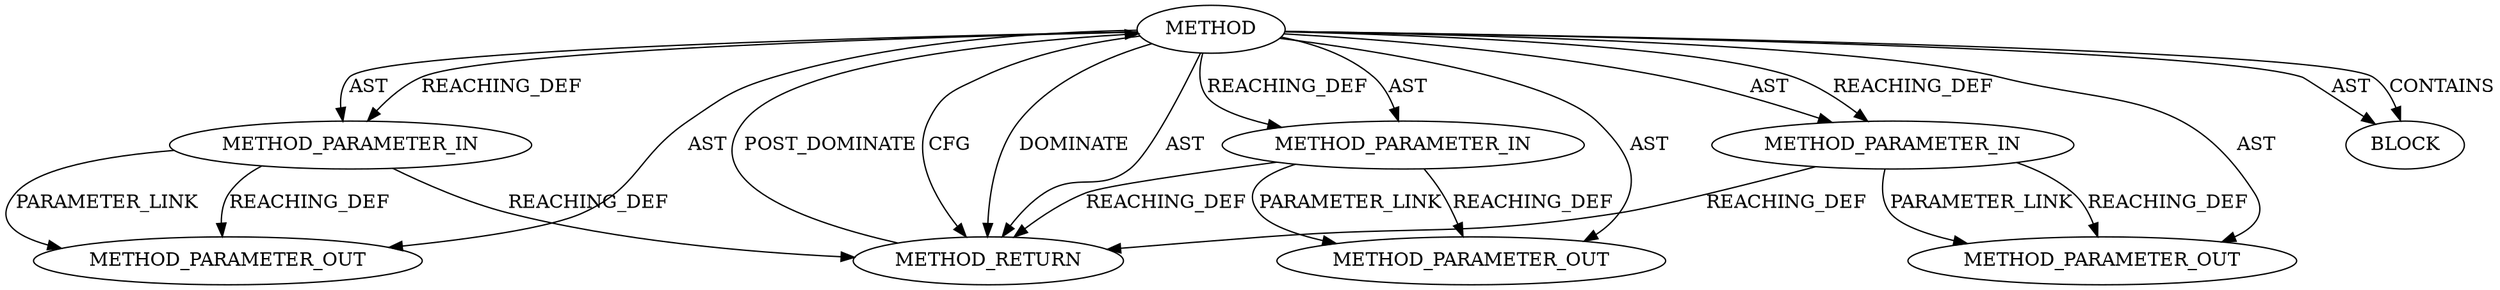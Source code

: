 digraph {
  22353 [label=METHOD_PARAMETER_OUT ORDER=1 CODE="p1" IS_VARIADIC=false TYPE_FULL_NAME="ANY" EVALUATION_STRATEGY="BY_VALUE" INDEX=1 NAME="p1"]
  20865 [label=METHOD AST_PARENT_TYPE="NAMESPACE_BLOCK" AST_PARENT_FULL_NAME="<global>" ORDER=0 CODE="<empty>" FULL_NAME="sk_stream_error" IS_EXTERNAL=true FILENAME="<empty>" SIGNATURE="" NAME="sk_stream_error"]
  20870 [label=METHOD_RETURN ORDER=2 CODE="RET" TYPE_FULL_NAME="ANY" EVALUATION_STRATEGY="BY_VALUE"]
  20866 [label=METHOD_PARAMETER_IN ORDER=1 CODE="p1" IS_VARIADIC=false TYPE_FULL_NAME="ANY" EVALUATION_STRATEGY="BY_VALUE" INDEX=1 NAME="p1"]
  22354 [label=METHOD_PARAMETER_OUT ORDER=2 CODE="p2" IS_VARIADIC=false TYPE_FULL_NAME="ANY" EVALUATION_STRATEGY="BY_VALUE" INDEX=2 NAME="p2"]
  20867 [label=METHOD_PARAMETER_IN ORDER=2 CODE="p2" IS_VARIADIC=false TYPE_FULL_NAME="ANY" EVALUATION_STRATEGY="BY_VALUE" INDEX=2 NAME="p2"]
  20868 [label=METHOD_PARAMETER_IN ORDER=3 CODE="p3" IS_VARIADIC=false TYPE_FULL_NAME="ANY" EVALUATION_STRATEGY="BY_VALUE" INDEX=3 NAME="p3"]
  20869 [label=BLOCK ORDER=1 ARGUMENT_INDEX=1 CODE="<empty>" TYPE_FULL_NAME="ANY"]
  22355 [label=METHOD_PARAMETER_OUT ORDER=3 CODE="p3" IS_VARIADIC=false TYPE_FULL_NAME="ANY" EVALUATION_STRATEGY="BY_VALUE" INDEX=3 NAME="p3"]
  20865 -> 20869 [label=AST ]
  20866 -> 20870 [label=REACHING_DEF VARIABLE="p1"]
  20865 -> 20868 [label=AST ]
  20865 -> 20866 [label=REACHING_DEF VARIABLE=""]
  20865 -> 20870 [label=CFG ]
  20865 -> 20868 [label=REACHING_DEF VARIABLE=""]
  20865 -> 20869 [label=CONTAINS ]
  20868 -> 20870 [label=REACHING_DEF VARIABLE="p3"]
  20870 -> 20865 [label=POST_DOMINATE ]
  20866 -> 22353 [label=PARAMETER_LINK ]
  20865 -> 22353 [label=AST ]
  20868 -> 22355 [label=PARAMETER_LINK ]
  20867 -> 22354 [label=PARAMETER_LINK ]
  20866 -> 22353 [label=REACHING_DEF VARIABLE="p1"]
  20865 -> 20870 [label=DOMINATE ]
  20865 -> 20867 [label=AST ]
  20865 -> 20866 [label=AST ]
  20865 -> 22354 [label=AST ]
  20867 -> 20870 [label=REACHING_DEF VARIABLE="p2"]
  20865 -> 22355 [label=AST ]
  20868 -> 22355 [label=REACHING_DEF VARIABLE="p3"]
  20865 -> 20870 [label=AST ]
  20867 -> 22354 [label=REACHING_DEF VARIABLE="p2"]
  20865 -> 20867 [label=REACHING_DEF VARIABLE=""]
}
